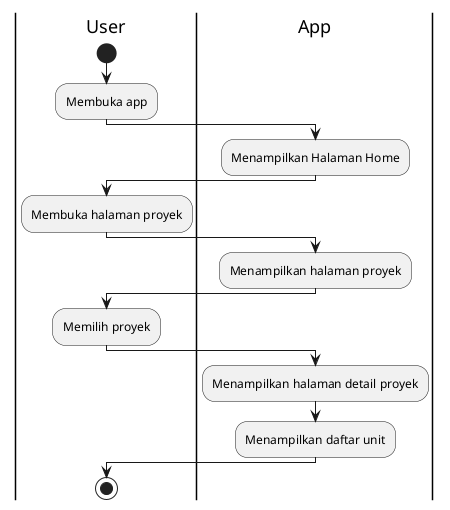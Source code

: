 @startuml
'https://plantuml.com/activity-diagram-beta
|User|
start
:Membuka app;
|App|
:Menampilkan Halaman Home;
|User|
:Membuka halaman proyek;
|App|
:Menampilkan halaman proyek;
|User|
:Memilih proyek;
|App|
:Menampilkan halaman detail proyek;
:Menampilkan daftar unit;
|User|
stop
@enduml
